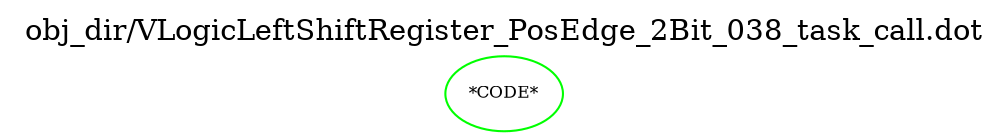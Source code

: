 digraph v3graph {
	graph	[label="obj_dir/VLogicLeftShiftRegister_PosEdge_2Bit_038_task_call.dot",
		 labelloc=t, labeljust=l,
		 //size="7.5,10",
		 rankdir=TB];
	n0	[fontsize=8 label="*CODE*", color=green];
}
